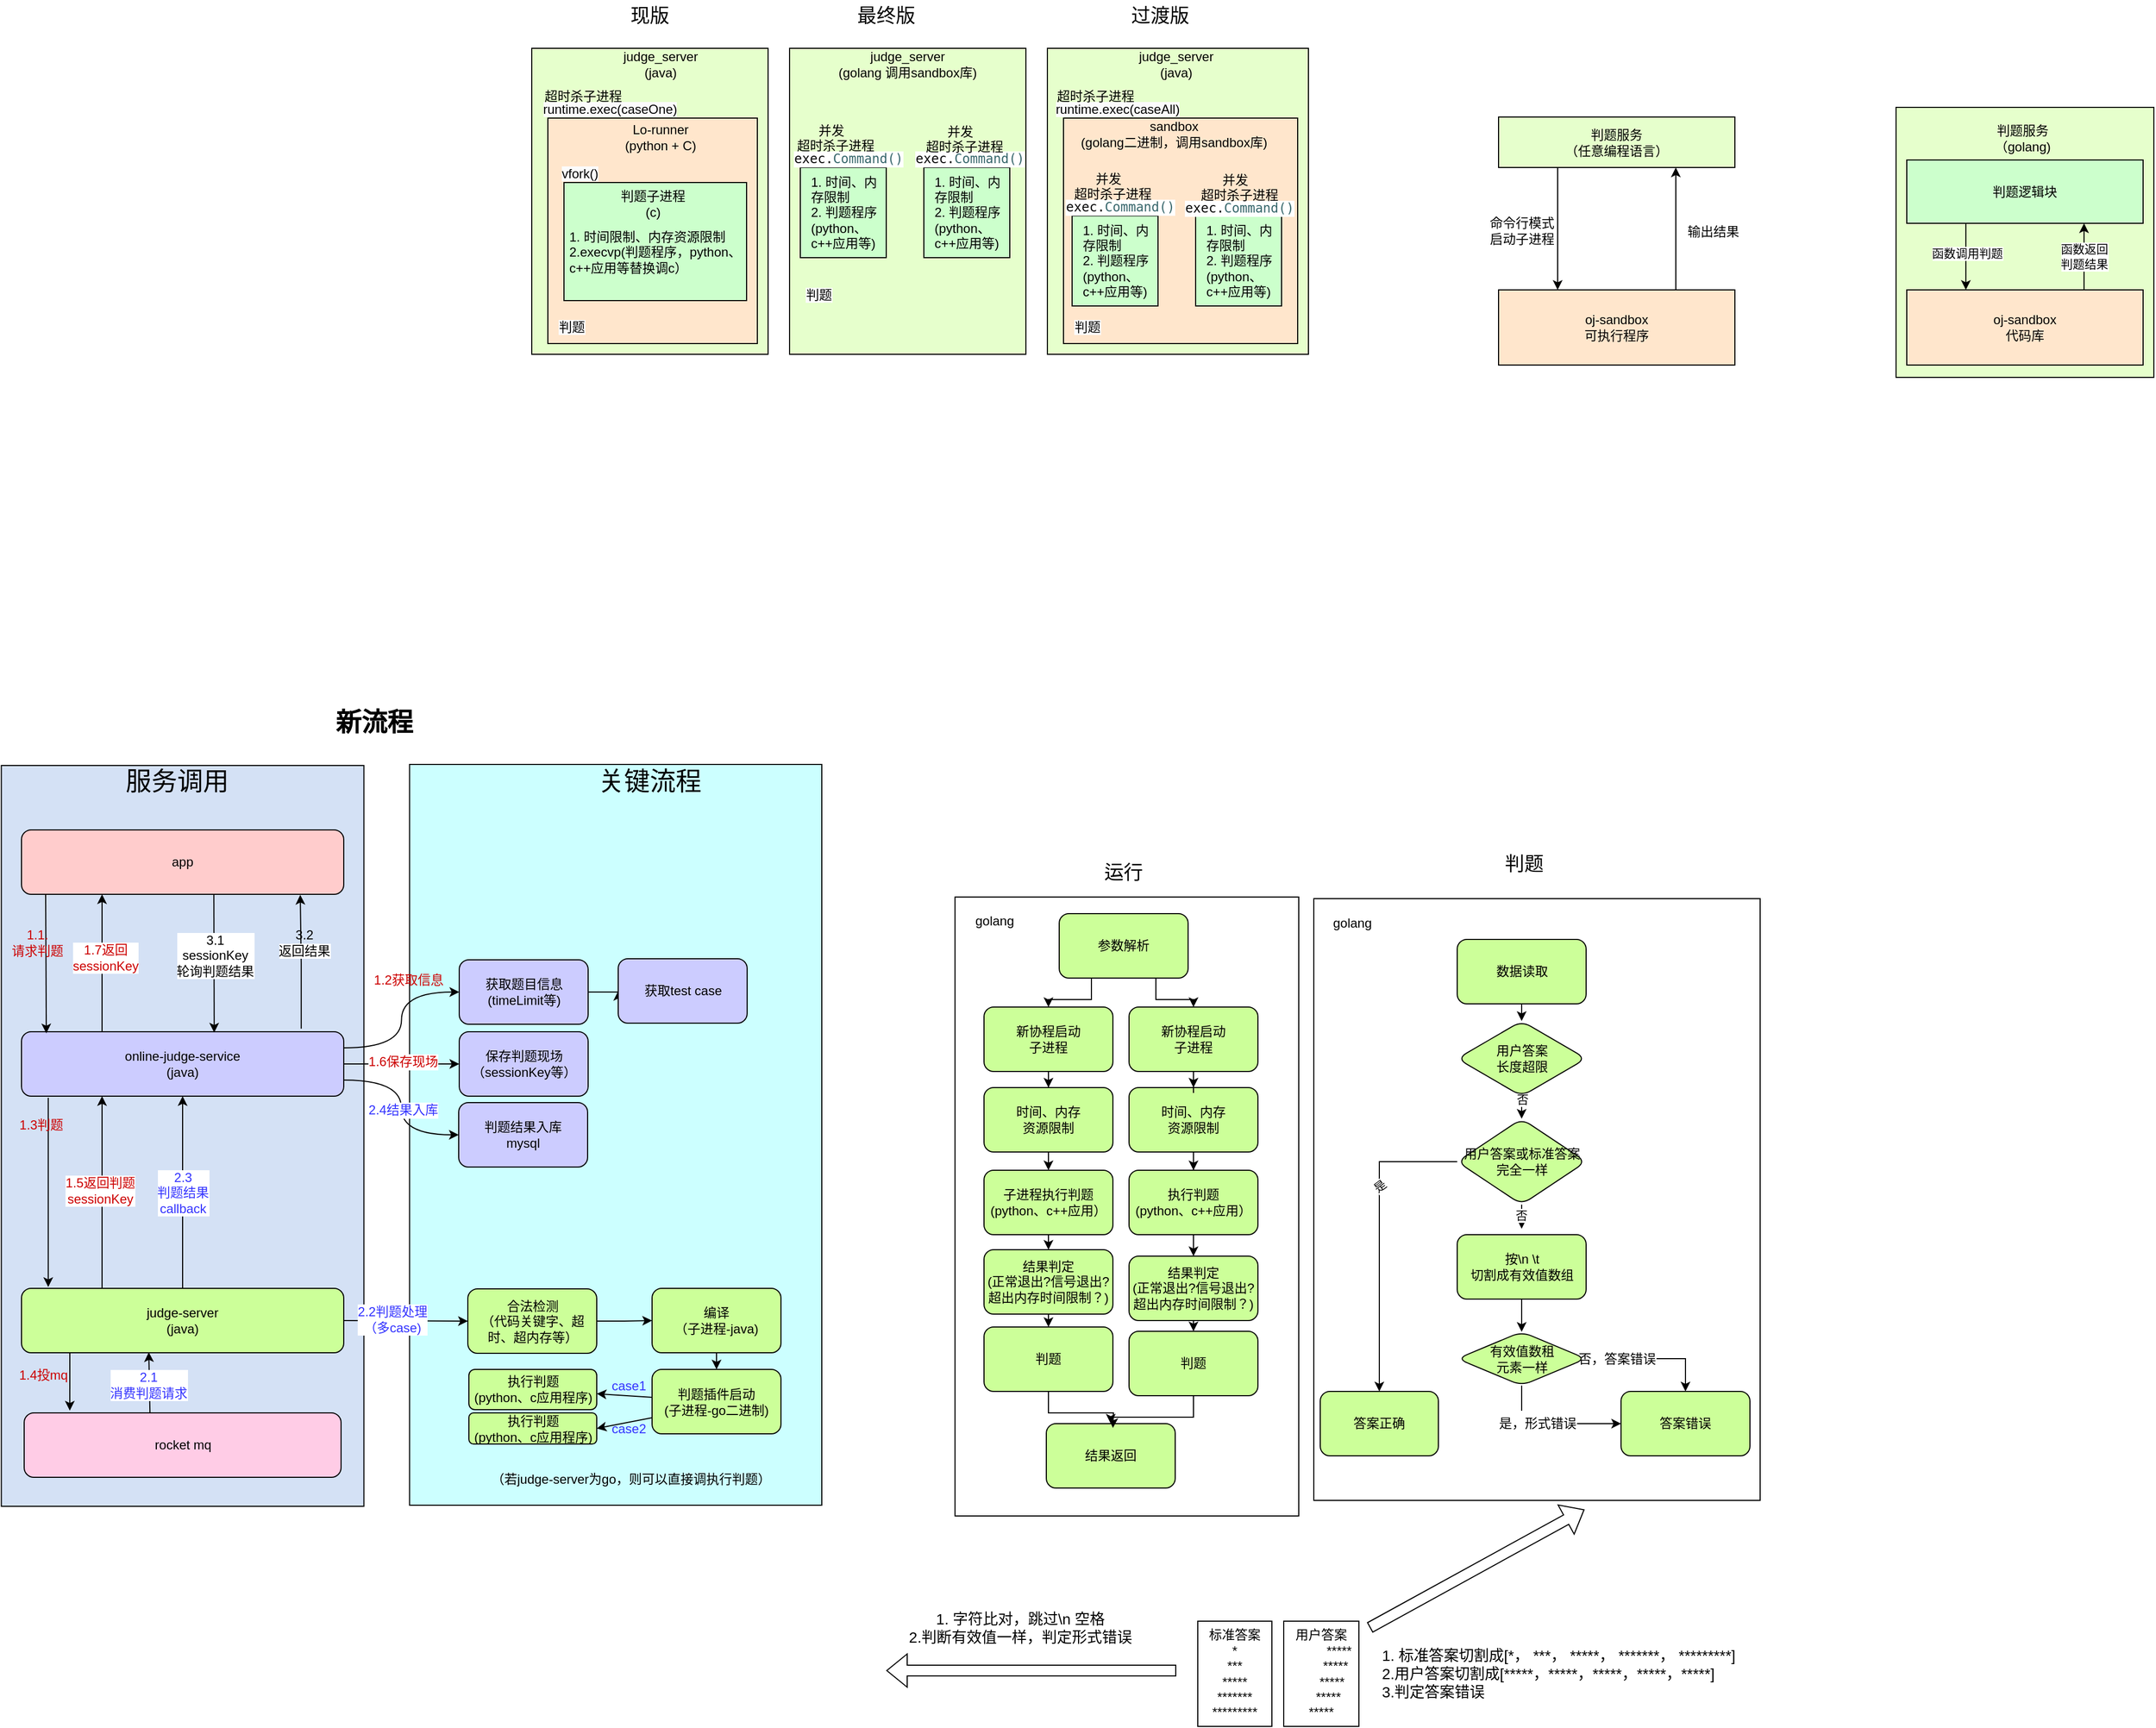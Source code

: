 <mxfile version="21.8.0" type="github">
  <diagram name="第 1 页" id="yzyK3-7SbpeYX_4x3AM7">
    <mxGraphModel dx="1038" dy="1830" grid="1" gridSize="10" guides="1" tooltips="1" connect="1" arrows="1" fold="1" page="1" pageScale="1" pageWidth="827" pageHeight="1169" math="0" shadow="0">
      <root>
        <mxCell id="0" />
        <mxCell id="1" parent="0" />
        <mxCell id="uIByHnYt-teO_vbJt_v0-41" value="" style="rounded=0;whiteSpace=wrap;html=1;fontFamily=Helvetica;fontSize=12;fillColor=#D4E1F5;" vertex="1" parent="1">
          <mxGeometry x="156.25" y="623" width="337.5" height="690" as="geometry" />
        </mxCell>
        <mxCell id="uIByHnYt-teO_vbJt_v0-42" value="" style="rounded=0;whiteSpace=wrap;html=1;fontFamily=Helvetica;fontSize=12;fillColor=#CCFFFF;" vertex="1" parent="1">
          <mxGeometry x="536.25" y="622" width="383.75" height="690" as="geometry" />
        </mxCell>
        <mxCell id="uIByHnYt-teO_vbJt_v0-43" style="edgeStyle=orthogonalEdgeStyle;rounded=0;orthogonalLoop=1;jettySize=auto;html=1;exitX=0.083;exitY=1.024;exitDx=0;exitDy=0;entryX=0.083;entryY=-0.021;entryDx=0;entryDy=0;fontFamily=Helvetica;fontSize=12;exitPerimeter=0;entryPerimeter=0;" edge="1" parent="1" source="uIByHnYt-teO_vbJt_v0-52" target="uIByHnYt-teO_vbJt_v0-59">
          <mxGeometry relative="1" as="geometry" />
        </mxCell>
        <mxCell id="uIByHnYt-teO_vbJt_v0-44" style="rounded=0;orthogonalLoop=1;jettySize=auto;html=1;exitX=1;exitY=0.25;exitDx=0;exitDy=0;entryX=0;entryY=0.5;entryDx=0;entryDy=0;fontFamily=Helvetica;fontSize=12;edgeStyle=orthogonalEdgeStyle;curved=1;" edge="1" parent="1" source="uIByHnYt-teO_vbJt_v0-52" target="uIByHnYt-teO_vbJt_v0-70">
          <mxGeometry relative="1" as="geometry" />
        </mxCell>
        <mxCell id="uIByHnYt-teO_vbJt_v0-45" style="edgeStyle=orthogonalEdgeStyle;rounded=0;orthogonalLoop=1;jettySize=auto;html=1;entryX=0.865;entryY=1.009;entryDx=0;entryDy=0;fontFamily=Helvetica;fontSize=12;entryPerimeter=0;exitX=0.868;exitY=-0.048;exitDx=0;exitDy=0;exitPerimeter=0;" edge="1" parent="1" source="uIByHnYt-teO_vbJt_v0-52" target="uIByHnYt-teO_vbJt_v0-65">
          <mxGeometry relative="1" as="geometry">
            <mxPoint x="432.545" y="853" as="sourcePoint" />
          </mxGeometry>
        </mxCell>
        <mxCell id="uIByHnYt-teO_vbJt_v0-46" style="rounded=0;orthogonalLoop=1;jettySize=auto;html=1;exitX=1;exitY=0.75;exitDx=0;exitDy=0;entryX=0;entryY=0.5;entryDx=0;entryDy=0;fontFamily=Helvetica;fontSize=24;edgeStyle=orthogonalEdgeStyle;curved=1;" edge="1" parent="1" source="uIByHnYt-teO_vbJt_v0-52" target="uIByHnYt-teO_vbJt_v0-74">
          <mxGeometry relative="1" as="geometry" />
        </mxCell>
        <mxCell id="uIByHnYt-teO_vbJt_v0-47" value="&lt;font color=&quot;#3333ff&quot;&gt;2.4结果入库&lt;/font&gt;" style="edgeLabel;html=1;align=center;verticalAlign=middle;resizable=0;points=[];fontSize=12;fontFamily=Helvetica;" vertex="1" connectable="0" parent="uIByHnYt-teO_vbJt_v0-46">
          <mxGeometry x="0.014" y="1" relative="1" as="geometry">
            <mxPoint y="1" as="offset" />
          </mxGeometry>
        </mxCell>
        <mxCell id="uIByHnYt-teO_vbJt_v0-48" style="edgeStyle=none;rounded=0;orthogonalLoop=1;jettySize=auto;html=1;exitX=1;exitY=0.5;exitDx=0;exitDy=0;entryX=0;entryY=0.5;entryDx=0;entryDy=0;fontFamily=Helvetica;fontSize=12;fontColor=default;" edge="1" parent="1" source="uIByHnYt-teO_vbJt_v0-52" target="uIByHnYt-teO_vbJt_v0-86">
          <mxGeometry relative="1" as="geometry" />
        </mxCell>
        <mxCell id="uIByHnYt-teO_vbJt_v0-49" value="&lt;font color=&quot;#cc0000&quot;&gt;1.6保存现场&lt;/font&gt;" style="edgeLabel;html=1;align=center;verticalAlign=middle;resizable=0;points=[];fontSize=12;fontFamily=Helvetica;fontColor=default;" vertex="1" connectable="0" parent="uIByHnYt-teO_vbJt_v0-48">
          <mxGeometry x="0.015" y="2" relative="1" as="geometry">
            <mxPoint as="offset" />
          </mxGeometry>
        </mxCell>
        <mxCell id="uIByHnYt-teO_vbJt_v0-50" style="edgeStyle=none;rounded=0;orthogonalLoop=1;jettySize=auto;html=1;exitX=0.25;exitY=0;exitDx=0;exitDy=0;entryX=0.25;entryY=1;entryDx=0;entryDy=0;fontFamily=Helvetica;fontSize=12;fontColor=default;" edge="1" parent="1" source="uIByHnYt-teO_vbJt_v0-52" target="uIByHnYt-teO_vbJt_v0-65">
          <mxGeometry relative="1" as="geometry" />
        </mxCell>
        <mxCell id="uIByHnYt-teO_vbJt_v0-51" value="&lt;font color=&quot;#cc0000&quot;&gt;1.7返回&lt;br&gt;sessionKey&lt;/font&gt;" style="edgeLabel;html=1;align=center;verticalAlign=middle;resizable=0;points=[];fontSize=12;fontFamily=Helvetica;fontColor=default;" vertex="1" connectable="0" parent="uIByHnYt-teO_vbJt_v0-50">
          <mxGeometry x="0.081" y="-3" relative="1" as="geometry">
            <mxPoint as="offset" />
          </mxGeometry>
        </mxCell>
        <mxCell id="uIByHnYt-teO_vbJt_v0-52" value="online-judge-service&lt;br&gt;(java)" style="rounded=1;whiteSpace=wrap;html=1;fillColor=#CCCCFF;" vertex="1" parent="1">
          <mxGeometry x="175" y="871" width="300" height="60" as="geometry" />
        </mxCell>
        <mxCell id="uIByHnYt-teO_vbJt_v0-53" style="edgeStyle=none;rounded=0;orthogonalLoop=1;jettySize=auto;html=1;exitX=0.15;exitY=1.009;exitDx=0;exitDy=0;fontFamily=Helvetica;fontSize=12;fontColor=default;exitPerimeter=0;entryX=0.144;entryY=-0.036;entryDx=0;entryDy=0;entryPerimeter=0;" edge="1" parent="1" source="uIByHnYt-teO_vbJt_v0-59" target="uIByHnYt-teO_vbJt_v0-83">
          <mxGeometry relative="1" as="geometry">
            <mxPoint x="203" y="1096" as="targetPoint" />
          </mxGeometry>
        </mxCell>
        <mxCell id="uIByHnYt-teO_vbJt_v0-54" style="edgeStyle=none;rounded=0;orthogonalLoop=1;jettySize=auto;html=1;exitX=0.25;exitY=0;exitDx=0;exitDy=0;entryX=0.25;entryY=1;entryDx=0;entryDy=0;fontFamily=Helvetica;fontSize=12;fontColor=default;" edge="1" parent="1" source="uIByHnYt-teO_vbJt_v0-59" target="uIByHnYt-teO_vbJt_v0-52">
          <mxGeometry relative="1" as="geometry" />
        </mxCell>
        <mxCell id="uIByHnYt-teO_vbJt_v0-55" value="&lt;font color=&quot;#cc0000&quot;&gt;1.5返回判题&lt;br&gt;sessionKey&lt;/font&gt;" style="edgeLabel;html=1;align=center;verticalAlign=middle;resizable=0;points=[];fontSize=12;fontFamily=Helvetica;fontColor=default;" vertex="1" connectable="0" parent="uIByHnYt-teO_vbJt_v0-54">
          <mxGeometry x="0.015" y="2" relative="1" as="geometry">
            <mxPoint as="offset" />
          </mxGeometry>
        </mxCell>
        <mxCell id="uIByHnYt-teO_vbJt_v0-56" style="edgeStyle=none;rounded=0;orthogonalLoop=1;jettySize=auto;html=1;exitX=1;exitY=0.5;exitDx=0;exitDy=0;entryX=0;entryY=0.5;entryDx=0;entryDy=0;fontFamily=Helvetica;fontSize=12;fontColor=default;" edge="1" parent="1" source="uIByHnYt-teO_vbJt_v0-59" target="uIByHnYt-teO_vbJt_v0-61">
          <mxGeometry relative="1" as="geometry" />
        </mxCell>
        <mxCell id="uIByHnYt-teO_vbJt_v0-57" value="&lt;font color=&quot;#3333ff&quot;&gt;2.2判题处理&lt;br&gt;（多case)&lt;/font&gt;" style="edgeLabel;html=1;align=center;verticalAlign=middle;resizable=0;points=[];fontSize=12;fontFamily=Helvetica;fontColor=default;" vertex="1" connectable="0" parent="uIByHnYt-teO_vbJt_v0-56">
          <mxGeometry x="-0.232" y="1" relative="1" as="geometry">
            <mxPoint as="offset" />
          </mxGeometry>
        </mxCell>
        <mxCell id="uIByHnYt-teO_vbJt_v0-58" value="&lt;font color=&quot;#3333ff&quot;&gt;2.3&lt;br&gt;判题结果&lt;br&gt;callback&lt;/font&gt;" style="edgeStyle=none;rounded=0;orthogonalLoop=1;jettySize=auto;html=1;exitX=0.5;exitY=0;exitDx=0;exitDy=0;entryX=0.5;entryY=1;entryDx=0;entryDy=0;fontFamily=Helvetica;fontSize=12;fontColor=default;" edge="1" parent="1" source="uIByHnYt-teO_vbJt_v0-59" target="uIByHnYt-teO_vbJt_v0-52">
          <mxGeometry relative="1" as="geometry" />
        </mxCell>
        <mxCell id="uIByHnYt-teO_vbJt_v0-59" value="judge-server&lt;br&gt;(java)" style="rounded=1;whiteSpace=wrap;html=1;fillColor=#CCFF99;" vertex="1" parent="1">
          <mxGeometry x="175" y="1110" width="300" height="60" as="geometry" />
        </mxCell>
        <mxCell id="uIByHnYt-teO_vbJt_v0-60" style="edgeStyle=orthogonalEdgeStyle;rounded=0;orthogonalLoop=1;jettySize=auto;html=1;exitX=1;exitY=0.5;exitDx=0;exitDy=0;entryX=0;entryY=0.5;entryDx=0;entryDy=0;fontFamily=Helvetica;fontSize=24;" edge="1" parent="1" source="uIByHnYt-teO_vbJt_v0-61" target="uIByHnYt-teO_vbJt_v0-77">
          <mxGeometry relative="1" as="geometry" />
        </mxCell>
        <mxCell id="uIByHnYt-teO_vbJt_v0-61" value="合法检测&lt;br&gt;（代码关键字、超时、超内存等）" style="rounded=1;whiteSpace=wrap;html=1;fillColor=#CCFF99;" vertex="1" parent="1">
          <mxGeometry x="590.5" y="1110.5" width="120" height="60" as="geometry" />
        </mxCell>
        <mxCell id="uIByHnYt-teO_vbJt_v0-62" style="edgeStyle=none;rounded=0;orthogonalLoop=1;jettySize=auto;html=1;exitX=0.075;exitY=0.986;exitDx=0;exitDy=0;fontFamily=Helvetica;fontSize=12;fontColor=default;exitPerimeter=0;entryX=0.077;entryY=0.024;entryDx=0;entryDy=0;entryPerimeter=0;fillColor=#FF0000;" edge="1" parent="1" source="uIByHnYt-teO_vbJt_v0-65" target="uIByHnYt-teO_vbJt_v0-52">
          <mxGeometry relative="1" as="geometry">
            <mxPoint x="202" y="853" as="targetPoint" />
          </mxGeometry>
        </mxCell>
        <mxCell id="uIByHnYt-teO_vbJt_v0-63" style="edgeStyle=none;rounded=0;orthogonalLoop=1;jettySize=auto;html=1;exitX=0.626;exitY=0.994;exitDx=0;exitDy=0;entryX=0.598;entryY=0.012;entryDx=0;entryDy=0;entryPerimeter=0;fontFamily=Helvetica;fontSize=12;fontColor=default;exitPerimeter=0;" edge="1" parent="1" target="uIByHnYt-teO_vbJt_v0-52">
          <mxGeometry relative="1" as="geometry">
            <mxPoint x="354.09" y="743.0" as="sourcePoint" />
            <mxPoint x="354.91" y="855.73" as="targetPoint" />
          </mxGeometry>
        </mxCell>
        <mxCell id="uIByHnYt-teO_vbJt_v0-64" value="3.1&lt;br&gt;sessionKey&lt;br&gt;轮询判题结果" style="edgeLabel;html=1;align=center;verticalAlign=middle;resizable=0;points=[];fontSize=12;fontFamily=Helvetica;fontColor=default;" vertex="1" connectable="0" parent="uIByHnYt-teO_vbJt_v0-63">
          <mxGeometry x="-0.081" y="-1" relative="1" as="geometry">
            <mxPoint x="2" y="-2" as="offset" />
          </mxGeometry>
        </mxCell>
        <mxCell id="uIByHnYt-teO_vbJt_v0-65" value="app" style="rounded=1;whiteSpace=wrap;html=1;fillColor=#FFCCCC;" vertex="1" parent="1">
          <mxGeometry x="175" y="683" width="300" height="60" as="geometry" />
        </mxCell>
        <mxCell id="uIByHnYt-teO_vbJt_v0-66" value="" style="edgeStyle=none;rounded=0;orthogonalLoop=1;jettySize=auto;html=1;fontFamily=Helvetica;fontSize=12;fontColor=default;" edge="1" parent="1" source="uIByHnYt-teO_vbJt_v0-68" target="uIByHnYt-teO_vbJt_v0-75">
          <mxGeometry relative="1" as="geometry" />
        </mxCell>
        <mxCell id="uIByHnYt-teO_vbJt_v0-67" style="edgeStyle=none;rounded=0;orthogonalLoop=1;jettySize=auto;html=1;exitX=0;exitY=0.75;exitDx=0;exitDy=0;entryX=1;entryY=0.5;entryDx=0;entryDy=0;fontFamily=Helvetica;fontSize=12;fontColor=default;" edge="1" parent="1" source="uIByHnYt-teO_vbJt_v0-68" target="uIByHnYt-teO_vbJt_v0-88">
          <mxGeometry relative="1" as="geometry" />
        </mxCell>
        <mxCell id="uIByHnYt-teO_vbJt_v0-68" value="判题插件启动&lt;br style=&quot;border-color: var(--border-color);&quot;&gt;(子进程-go二进制)&lt;br&gt;" style="rounded=1;whiteSpace=wrap;html=1;fillColor=#CCFF99;" vertex="1" parent="1">
          <mxGeometry x="762" y="1185.5" width="120" height="60" as="geometry" />
        </mxCell>
        <mxCell id="uIByHnYt-teO_vbJt_v0-69" style="edgeStyle=orthogonalEdgeStyle;rounded=0;orthogonalLoop=1;jettySize=auto;html=1;exitX=1;exitY=0.5;exitDx=0;exitDy=0;entryX=0;entryY=0.5;entryDx=0;entryDy=0;fontFamily=Helvetica;fontSize=12;" edge="1" parent="1" source="uIByHnYt-teO_vbJt_v0-70" target="uIByHnYt-teO_vbJt_v0-71">
          <mxGeometry relative="1" as="geometry" />
        </mxCell>
        <mxCell id="uIByHnYt-teO_vbJt_v0-70" value="获取题目信息&lt;br&gt;(timeLimit等)" style="rounded=1;whiteSpace=wrap;html=1;fillColor=#CCCCFF;" vertex="1" parent="1">
          <mxGeometry x="582.5" y="804" width="120" height="60" as="geometry" />
        </mxCell>
        <mxCell id="uIByHnYt-teO_vbJt_v0-71" value="获取test case" style="rounded=1;whiteSpace=wrap;html=1;fillColor=#CCCCFF;" vertex="1" parent="1">
          <mxGeometry x="730.5" y="803" width="120" height="60" as="geometry" />
        </mxCell>
        <mxCell id="uIByHnYt-teO_vbJt_v0-72" value="&lt;font style=&quot;font-size: 24px;&quot;&gt;服务调用&lt;/font&gt;" style="text;html=1;strokeColor=none;fillColor=none;align=center;verticalAlign=middle;whiteSpace=wrap;rounded=0;fontSize=12;fontFamily=Helvetica;" vertex="1" parent="1">
          <mxGeometry x="270" y="623" width="100" height="30" as="geometry" />
        </mxCell>
        <mxCell id="uIByHnYt-teO_vbJt_v0-73" value="&lt;span style=&quot;font-size: 24px;&quot;&gt;关键流程&lt;/span&gt;" style="text;html=1;strokeColor=none;fillColor=none;align=center;verticalAlign=middle;whiteSpace=wrap;rounded=0;fontSize=12;fontFamily=Helvetica;" vertex="1" parent="1">
          <mxGeometry x="709.5" y="623" width="100" height="30" as="geometry" />
        </mxCell>
        <mxCell id="uIByHnYt-teO_vbJt_v0-74" value="判题结果入库&lt;br&gt;mysql" style="rounded=1;whiteSpace=wrap;html=1;fillColor=#CCCCFF;" vertex="1" parent="1">
          <mxGeometry x="582" y="937" width="120" height="60" as="geometry" />
        </mxCell>
        <mxCell id="uIByHnYt-teO_vbJt_v0-75" value="执行判题&lt;br&gt;(python、c应用程序)" style="rounded=1;whiteSpace=wrap;html=1;fillColor=#CCFF99;" vertex="1" parent="1">
          <mxGeometry x="591.5" y="1185.5" width="119" height="37.5" as="geometry" />
        </mxCell>
        <mxCell id="uIByHnYt-teO_vbJt_v0-76" style="edgeStyle=none;rounded=0;orthogonalLoop=1;jettySize=auto;html=1;exitX=0.5;exitY=1;exitDx=0;exitDy=0;entryX=0.5;entryY=0;entryDx=0;entryDy=0;fontFamily=Helvetica;fontSize=12;fontColor=default;" edge="1" parent="1" source="uIByHnYt-teO_vbJt_v0-77" target="uIByHnYt-teO_vbJt_v0-68">
          <mxGeometry relative="1" as="geometry" />
        </mxCell>
        <mxCell id="uIByHnYt-teO_vbJt_v0-77" value="编译&lt;br&gt;（子进程-java)" style="rounded=1;whiteSpace=wrap;html=1;fillColor=#CCFF99;" vertex="1" parent="1">
          <mxGeometry x="762" y="1110" width="120" height="60" as="geometry" />
        </mxCell>
        <mxCell id="uIByHnYt-teO_vbJt_v0-78" value="&lt;font color=&quot;#cc0000&quot;&gt;1.1. &lt;br&gt;请求判题&lt;/font&gt;" style="text;html=1;strokeColor=none;fillColor=none;align=center;verticalAlign=middle;whiteSpace=wrap;rounded=0;fontSize=12;fontFamily=Helvetica;fontColor=default;" vertex="1" parent="1">
          <mxGeometry x="160" y="773" width="60" height="30" as="geometry" />
        </mxCell>
        <mxCell id="uIByHnYt-teO_vbJt_v0-79" value="3.2&lt;br style=&quot;border-color: var(--border-color);&quot;&gt;&lt;span style=&quot;background-color: rgb(255, 255, 255);&quot;&gt;返回结果&lt;/span&gt;" style="text;html=1;align=center;verticalAlign=middle;resizable=0;points=[];autosize=1;strokeColor=none;fillColor=none;fontSize=12;fontFamily=Helvetica;fontColor=default;" vertex="1" parent="1">
          <mxGeometry x="402.5" y="768" width="70" height="40" as="geometry" />
        </mxCell>
        <mxCell id="uIByHnYt-teO_vbJt_v0-80" value="&lt;font color=&quot;#cc0000&quot;&gt;1.3判题&lt;/font&gt;" style="text;html=1;align=center;verticalAlign=middle;resizable=0;points=[];autosize=1;strokeColor=none;fillColor=none;fontSize=12;fontFamily=Helvetica;fontColor=default;rounded=0;" vertex="1" parent="1">
          <mxGeometry x="162.5" y="943" width="60" height="30" as="geometry" />
        </mxCell>
        <mxCell id="uIByHnYt-teO_vbJt_v0-81" style="edgeStyle=none;rounded=0;orthogonalLoop=1;jettySize=auto;html=1;exitX=0.397;exitY=0.003;exitDx=0;exitDy=0;entryX=0.395;entryY=0.992;entryDx=0;entryDy=0;entryPerimeter=0;fontFamily=Helvetica;fontSize=12;fontColor=default;exitPerimeter=0;" edge="1" parent="1" source="uIByHnYt-teO_vbJt_v0-83" target="uIByHnYt-teO_vbJt_v0-59">
          <mxGeometry relative="1" as="geometry">
            <mxPoint x="316.075" y="1217.84" as="sourcePoint" />
            <mxPoint x="315.9" y="1119.54" as="targetPoint" />
          </mxGeometry>
        </mxCell>
        <mxCell id="uIByHnYt-teO_vbJt_v0-82" value="&lt;font color=&quot;#3333ff&quot;&gt;2.1&lt;br&gt;消费判题请求&lt;/font&gt;" style="edgeLabel;html=1;align=center;verticalAlign=middle;resizable=0;points=[];fontSize=12;fontFamily=Helvetica;fontColor=default;" vertex="1" connectable="0" parent="uIByHnYt-teO_vbJt_v0-81">
          <mxGeometry x="0.108" y="1" relative="1" as="geometry">
            <mxPoint y="5" as="offset" />
          </mxGeometry>
        </mxCell>
        <mxCell id="uIByHnYt-teO_vbJt_v0-83" value="rocket mq" style="rounded=1;whiteSpace=wrap;html=1;fillColor=#FFCCE6;" vertex="1" parent="1">
          <mxGeometry x="177.5" y="1226" width="295" height="60" as="geometry" />
        </mxCell>
        <mxCell id="uIByHnYt-teO_vbJt_v0-84" value="&lt;font color=&quot;#cc0000&quot;&gt;1.4投mq&lt;/font&gt;" style="text;html=1;align=center;verticalAlign=middle;resizable=0;points=[];autosize=1;strokeColor=none;fillColor=none;fontSize=12;fontFamily=Helvetica;fontColor=default;" vertex="1" parent="1">
          <mxGeometry x="160" y="1176" width="70" height="30" as="geometry" />
        </mxCell>
        <mxCell id="uIByHnYt-teO_vbJt_v0-85" value="&lt;font color=&quot;#cc0000&quot;&gt;1.2获取信息&lt;/font&gt;" style="text;html=1;align=center;verticalAlign=middle;resizable=0;points=[];autosize=1;strokeColor=none;fillColor=none;fontSize=12;fontFamily=Helvetica;fontColor=default;" vertex="1" parent="1">
          <mxGeometry x="490" y="808" width="90" height="30" as="geometry" />
        </mxCell>
        <mxCell id="uIByHnYt-teO_vbJt_v0-86" value="保存判题现场&lt;br&gt;（sessionKey等）" style="rounded=1;whiteSpace=wrap;html=1;fillColor=#CCCCFF;" vertex="1" parent="1">
          <mxGeometry x="582.5" y="871" width="120" height="60" as="geometry" />
        </mxCell>
        <mxCell id="uIByHnYt-teO_vbJt_v0-87" value="（若judge-server为go，则可以直接调执行判题）" style="text;html=1;align=center;verticalAlign=middle;resizable=0;points=[];autosize=1;strokeColor=none;fillColor=none;fontSize=12;fontFamily=Helvetica;fontColor=default;" vertex="1" parent="1">
          <mxGeometry x="601.5" y="1273" width="280" height="30" as="geometry" />
        </mxCell>
        <mxCell id="uIByHnYt-teO_vbJt_v0-88" value="执行判题&lt;br&gt;(python、c应用程序)" style="rounded=1;whiteSpace=wrap;html=1;fillColor=#CCFF99;" vertex="1" parent="1">
          <mxGeometry x="591.5" y="1226" width="119" height="29" as="geometry" />
        </mxCell>
        <mxCell id="uIByHnYt-teO_vbJt_v0-89" value="&lt;font color=&quot;#3333ff&quot;&gt;case1&lt;/font&gt;" style="text;html=1;align=center;verticalAlign=middle;resizable=0;points=[];autosize=1;strokeColor=none;fillColor=none;fontSize=12;fontFamily=Helvetica;fontColor=default;" vertex="1" parent="1">
          <mxGeometry x="709.5" y="1185.5" width="60" height="30" as="geometry" />
        </mxCell>
        <mxCell id="uIByHnYt-teO_vbJt_v0-90" value="&lt;font color=&quot;#3333ff&quot;&gt;case2&lt;/font&gt;" style="text;html=1;align=center;verticalAlign=middle;resizable=0;points=[];autosize=1;strokeColor=none;fillColor=none;fontSize=12;fontFamily=Helvetica;fontColor=default;" vertex="1" parent="1">
          <mxGeometry x="709.5" y="1226" width="60" height="30" as="geometry" />
        </mxCell>
        <mxCell id="uIByHnYt-teO_vbJt_v0-92" value="&lt;h1&gt;新流程&lt;/h1&gt;" style="text;html=1;strokeColor=none;fillColor=none;align=center;verticalAlign=middle;whiteSpace=wrap;rounded=0;fontSize=12;fontFamily=Helvetica;fontColor=default;" vertex="1" parent="1">
          <mxGeometry x="440" y="573" width="127" height="20" as="geometry" />
        </mxCell>
        <mxCell id="uIByHnYt-teO_vbJt_v0-93" value="" style="rounded=0;whiteSpace=wrap;html=1;strokeColor=default;fontFamily=Helvetica;fontSize=12;fontColor=default;fillColor=#E6FFCC;" vertex="1" parent="1">
          <mxGeometry x="650" y="-45" width="220" height="285" as="geometry" />
        </mxCell>
        <mxCell id="uIByHnYt-teO_vbJt_v0-94" value="" style="rounded=0;whiteSpace=wrap;html=1;strokeColor=default;fontFamily=Helvetica;fontSize=12;fontColor=default;fillColor=#FFE6CC;" vertex="1" parent="1">
          <mxGeometry x="665" y="20" width="195" height="210" as="geometry" />
        </mxCell>
        <mxCell id="uIByHnYt-teO_vbJt_v0-95" value="" style="rounded=0;whiteSpace=wrap;html=1;strokeColor=default;fontFamily=Helvetica;fontSize=12;fontColor=default;fillColor=#CCFFCC;" vertex="1" parent="1">
          <mxGeometry x="680" y="80" width="170" height="110" as="geometry" />
        </mxCell>
        <mxCell id="uIByHnYt-teO_vbJt_v0-96" value="judge_server&lt;br&gt;(java)" style="text;html=1;strokeColor=none;fillColor=none;align=center;verticalAlign=middle;whiteSpace=wrap;rounded=0;fontSize=12;fontFamily=Helvetica;fontColor=default;" vertex="1" parent="1">
          <mxGeometry x="740" y="-45" width="60" height="30" as="geometry" />
        </mxCell>
        <mxCell id="uIByHnYt-teO_vbJt_v0-97" value="Lo-runner&lt;br&gt;(python + C)" style="text;html=1;strokeColor=none;fillColor=none;align=center;verticalAlign=middle;whiteSpace=wrap;rounded=0;fontSize=12;fontFamily=Helvetica;fontColor=default;" vertex="1" parent="1">
          <mxGeometry x="725" y="23" width="90" height="30" as="geometry" />
        </mxCell>
        <mxCell id="uIByHnYt-teO_vbJt_v0-98" value="判题子进程&lt;br&gt;(c)" style="text;html=1;strokeColor=none;fillColor=none;align=center;verticalAlign=middle;whiteSpace=wrap;rounded=0;fontSize=12;fontFamily=Helvetica;fontColor=default;" vertex="1" parent="1">
          <mxGeometry x="712.5" y="85" width="100" height="30" as="geometry" />
        </mxCell>
        <mxCell id="uIByHnYt-teO_vbJt_v0-99" value="&lt;span style=&quot;color: rgb(0, 0, 0); font-family: Helvetica; font-size: 12px; font-style: normal; font-variant-ligatures: normal; font-variant-caps: normal; font-weight: 400; letter-spacing: normal; orphans: 2; text-align: center; text-indent: 0px; text-transform: none; widows: 2; word-spacing: 0px; -webkit-text-stroke-width: 0px; background-color: rgb(251, 251, 251); text-decoration-thickness: initial; text-decoration-style: initial; text-decoration-color: initial; float: none; display: inline !important;&quot;&gt;runtime.exec(caseOne)&lt;/span&gt;" style="text;html=1;strokeColor=none;fillColor=none;align=center;verticalAlign=middle;whiteSpace=wrap;rounded=0;fontSize=12;fontFamily=Helvetica;fontColor=default;" vertex="1" parent="1">
          <mxGeometry x="672" y="-3" width="102" height="30" as="geometry" />
        </mxCell>
        <mxCell id="uIByHnYt-teO_vbJt_v0-100" value="&lt;span style=&quot;color: rgb(0, 0, 0); font-family: Helvetica; font-size: 12px; font-style: normal; font-variant-ligatures: normal; font-variant-caps: normal; font-weight: 400; letter-spacing: normal; orphans: 2; text-align: center; text-indent: 0px; text-transform: none; widows: 2; word-spacing: 0px; -webkit-text-stroke-width: 0px; background-color: rgb(251, 251, 251); text-decoration-thickness: initial; text-decoration-style: initial; text-decoration-color: initial; float: none; display: inline !important;&quot;&gt;vfork()&lt;/span&gt;" style="text;html=1;strokeColor=none;fillColor=none;align=center;verticalAlign=middle;whiteSpace=wrap;rounded=0;fontSize=12;fontFamily=Helvetica;fontColor=default;" vertex="1" parent="1">
          <mxGeometry x="665" y="57" width="60" height="30" as="geometry" />
        </mxCell>
        <mxCell id="uIByHnYt-teO_vbJt_v0-101" value="1. 时间限制、内存资源限制&lt;br&gt;2.execvp(判题程序，python、c++应用等替换调c）" style="text;html=1;strokeColor=none;fillColor=none;align=left;verticalAlign=middle;whiteSpace=wrap;rounded=0;fontSize=12;fontFamily=Helvetica;fontColor=default;" vertex="1" parent="1">
          <mxGeometry x="682.5" y="120" width="167.5" height="50" as="geometry" />
        </mxCell>
        <mxCell id="uIByHnYt-teO_vbJt_v0-102" value="超时杀子进程" style="text;html=1;strokeColor=none;fillColor=none;align=center;verticalAlign=middle;whiteSpace=wrap;rounded=0;fontSize=12;fontFamily=Helvetica;fontColor=default;" vertex="1" parent="1">
          <mxGeometry x="658" y="-15" width="80" height="30" as="geometry" />
        </mxCell>
        <mxCell id="uIByHnYt-teO_vbJt_v0-103" value="&lt;span style=&quot;color: rgb(0, 0, 0); font-family: Helvetica; font-size: 12px; font-style: normal; font-variant-ligatures: normal; font-variant-caps: normal; font-weight: 400; letter-spacing: normal; orphans: 2; text-align: center; text-indent: 0px; text-transform: none; widows: 2; word-spacing: 0px; -webkit-text-stroke-width: 0px; background-color: rgb(251, 251, 251); text-decoration-thickness: initial; text-decoration-style: initial; text-decoration-color: initial; float: none; display: inline !important;&quot;&gt;判题&lt;/span&gt;" style="text;html=1;strokeColor=none;fillColor=none;align=center;verticalAlign=middle;whiteSpace=wrap;rounded=0;fontSize=12;fontFamily=Helvetica;fontColor=default;" vertex="1" parent="1">
          <mxGeometry x="665" y="200" width="45" height="30" as="geometry" />
        </mxCell>
        <mxCell id="uIByHnYt-teO_vbJt_v0-104" value="" style="rounded=0;whiteSpace=wrap;html=1;strokeColor=default;fontFamily=Helvetica;fontSize=12;fontColor=default;fillColor=#E6FFCC;" vertex="1" parent="1">
          <mxGeometry x="1130" y="-45" width="243" height="285" as="geometry" />
        </mxCell>
        <mxCell id="uIByHnYt-teO_vbJt_v0-105" value="" style="rounded=0;whiteSpace=wrap;html=1;strokeColor=default;fontFamily=Helvetica;fontSize=12;fontColor=default;fillColor=#FFE6CC;" vertex="1" parent="1">
          <mxGeometry x="1145" y="20" width="218" height="210" as="geometry" />
        </mxCell>
        <mxCell id="uIByHnYt-teO_vbJt_v0-106" value="" style="rounded=0;whiteSpace=wrap;html=1;strokeColor=default;fontFamily=Helvetica;fontSize=12;fontColor=default;fillColor=#CCFFCC;" vertex="1" parent="1">
          <mxGeometry x="1153" y="111" width="80" height="84" as="geometry" />
        </mxCell>
        <mxCell id="uIByHnYt-teO_vbJt_v0-107" value="judge_server&lt;br&gt;(java)" style="text;html=1;strokeColor=none;fillColor=none;align=center;verticalAlign=middle;whiteSpace=wrap;rounded=0;fontSize=12;fontFamily=Helvetica;fontColor=default;" vertex="1" parent="1">
          <mxGeometry x="1220" y="-45" width="60" height="30" as="geometry" />
        </mxCell>
        <mxCell id="uIByHnYt-teO_vbJt_v0-108" value="sandbox&lt;br&gt;(golang二进制，调用sandbox库)" style="text;html=1;strokeColor=none;fillColor=none;align=center;verticalAlign=middle;whiteSpace=wrap;rounded=0;fontSize=12;fontFamily=Helvetica;fontColor=default;" vertex="1" parent="1">
          <mxGeometry x="1153" y="20" width="190" height="30" as="geometry" />
        </mxCell>
        <mxCell id="uIByHnYt-teO_vbJt_v0-109" value="&lt;span style=&quot;color: rgb(0, 0, 0); font-family: Helvetica; font-size: 12px; font-style: normal; font-variant-ligatures: normal; font-variant-caps: normal; font-weight: 400; letter-spacing: normal; orphans: 2; text-align: center; text-indent: 0px; text-transform: none; widows: 2; word-spacing: 0px; -webkit-text-stroke-width: 0px; background-color: rgb(251, 251, 251); text-decoration-thickness: initial; text-decoration-style: initial; text-decoration-color: initial; float: none; display: inline !important;&quot;&gt;runtime.exec(caseAll)&lt;/span&gt;" style="text;html=1;strokeColor=none;fillColor=none;align=center;verticalAlign=middle;whiteSpace=wrap;rounded=0;fontSize=12;fontFamily=Helvetica;fontColor=default;" vertex="1" parent="1">
          <mxGeometry x="1148" y="-3" width="95" height="30" as="geometry" />
        </mxCell>
        <mxCell id="uIByHnYt-teO_vbJt_v0-110" value="1. 时间、内存限制&lt;br&gt;2. 判题程序&lt;br style=&quot;border-color: var(--border-color); text-align: center;&quot;&gt;&lt;span style=&quot;text-align: center;&quot;&gt;(python、c++应用等)&lt;/span&gt;" style="text;html=1;strokeColor=none;fillColor=none;align=left;verticalAlign=middle;whiteSpace=wrap;rounded=0;fontSize=12;fontFamily=Helvetica;fontColor=default;" vertex="1" parent="1">
          <mxGeometry x="1160.5" y="115" width="72.5" height="76" as="geometry" />
        </mxCell>
        <mxCell id="uIByHnYt-teO_vbJt_v0-111" value="超时杀子进程" style="text;html=1;strokeColor=none;fillColor=none;align=center;verticalAlign=middle;whiteSpace=wrap;rounded=0;fontSize=12;fontFamily=Helvetica;fontColor=default;" vertex="1" parent="1">
          <mxGeometry x="1135" y="-15" width="80" height="30" as="geometry" />
        </mxCell>
        <mxCell id="uIByHnYt-teO_vbJt_v0-112" value="&lt;span style=&quot;color: rgb(0, 0, 0); font-family: Helvetica; font-size: 12px; font-style: normal; font-variant-ligatures: normal; font-variant-caps: normal; font-weight: 400; letter-spacing: normal; orphans: 2; text-align: center; text-indent: 0px; text-transform: none; widows: 2; word-spacing: 0px; -webkit-text-stroke-width: 0px; background-color: rgb(251, 251, 251); text-decoration-thickness: initial; text-decoration-style: initial; text-decoration-color: initial; float: none; display: inline !important;&quot;&gt;判题&lt;/span&gt;" style="text;html=1;strokeColor=none;fillColor=none;align=center;verticalAlign=middle;whiteSpace=wrap;rounded=0;fontSize=12;fontFamily=Helvetica;fontColor=default;" vertex="1" parent="1">
          <mxGeometry x="1145" y="200" width="45" height="30" as="geometry" />
        </mxCell>
        <mxCell id="uIByHnYt-teO_vbJt_v0-113" value="" style="rounded=0;whiteSpace=wrap;html=1;strokeColor=default;fontFamily=Helvetica;fontSize=12;fontColor=default;fillColor=#E6FFCC;" vertex="1" parent="1">
          <mxGeometry x="890" y="-45" width="220" height="285" as="geometry" />
        </mxCell>
        <mxCell id="uIByHnYt-teO_vbJt_v0-114" value="judge_server&lt;br&gt;(golang 调用sandbox库)" style="text;html=1;strokeColor=none;fillColor=none;align=center;verticalAlign=middle;whiteSpace=wrap;rounded=0;fontSize=12;fontFamily=Helvetica;fontColor=default;" vertex="1" parent="1">
          <mxGeometry x="895" y="-45" width="210" height="30" as="geometry" />
        </mxCell>
        <mxCell id="uIByHnYt-teO_vbJt_v0-115" value="&lt;span style=&quot;color: rgb(0, 0, 0); font-family: Helvetica; font-size: 12px; font-style: normal; font-variant-ligatures: normal; font-variant-caps: normal; font-weight: 400; letter-spacing: normal; orphans: 2; text-align: center; text-indent: 0px; text-transform: none; widows: 2; word-spacing: 0px; -webkit-text-stroke-width: 0px; background-color: rgb(251, 251, 251); text-decoration-thickness: initial; text-decoration-style: initial; text-decoration-color: initial; float: none; display: inline !important;&quot;&gt;判题&lt;/span&gt;" style="text;html=1;strokeColor=none;fillColor=none;align=center;verticalAlign=middle;whiteSpace=wrap;rounded=0;fontSize=12;fontFamily=Helvetica;fontColor=default;" vertex="1" parent="1">
          <mxGeometry x="895" y="170" width="45" height="30" as="geometry" />
        </mxCell>
        <mxCell id="uIByHnYt-teO_vbJt_v0-116" value="&lt;pre style=&quot;background-color:#ffffff;color:#080808;font-family:&#39;JetBrains Mono&#39;,monospace;font-size:9.0pt;&quot;&gt;exec.&lt;span style=&quot;color:#36666b;&quot;&gt;Command()&lt;/span&gt;&lt;/pre&gt;" style="text;html=1;strokeColor=none;fillColor=none;align=center;verticalAlign=middle;whiteSpace=wrap;rounded=0;fontSize=12;fontFamily=Helvetica;fontColor=default;" vertex="1" parent="1">
          <mxGeometry x="1148" y="88" width="100" height="30" as="geometry" />
        </mxCell>
        <mxCell id="uIByHnYt-teO_vbJt_v0-117" value="&lt;font style=&quot;font-size: 18px;&quot;&gt;现版&lt;/font&gt;" style="text;html=1;strokeColor=none;fillColor=none;align=center;verticalAlign=middle;whiteSpace=wrap;rounded=0;fontSize=12;fontFamily=Helvetica;fontColor=default;" vertex="1" parent="1">
          <mxGeometry x="730" y="-90" width="60" height="30" as="geometry" />
        </mxCell>
        <mxCell id="uIByHnYt-teO_vbJt_v0-118" value="&lt;font style=&quot;font-size: 18px;&quot;&gt;过渡版&lt;/font&gt;" style="text;html=1;strokeColor=none;fillColor=none;align=center;verticalAlign=middle;whiteSpace=wrap;rounded=0;fontSize=12;fontFamily=Helvetica;fontColor=default;" vertex="1" parent="1">
          <mxGeometry x="1205" y="-90" width="60" height="30" as="geometry" />
        </mxCell>
        <mxCell id="uIByHnYt-teO_vbJt_v0-119" value="&lt;font style=&quot;font-size: 18px;&quot;&gt;最终版&lt;/font&gt;" style="text;html=1;strokeColor=none;fillColor=none;align=center;verticalAlign=middle;whiteSpace=wrap;rounded=0;fontSize=12;fontFamily=Helvetica;fontColor=default;" vertex="1" parent="1">
          <mxGeometry x="950" y="-90" width="60" height="30" as="geometry" />
        </mxCell>
        <mxCell id="uIByHnYt-teO_vbJt_v0-120" value="" style="rounded=0;whiteSpace=wrap;html=1;strokeColor=default;fontFamily=Helvetica;fontSize=12;fontColor=default;fillColor=#CCFFCC;" vertex="1" parent="1">
          <mxGeometry x="1268" y="111" width="80" height="84" as="geometry" />
        </mxCell>
        <mxCell id="uIByHnYt-teO_vbJt_v0-121" value="1. 时间、内存限制&lt;br&gt;2. 判题程序&lt;br style=&quot;border-color: var(--border-color); text-align: center;&quot;&gt;&lt;span style=&quot;text-align: center;&quot;&gt;(python、c++应用等)&lt;/span&gt;" style="text;html=1;strokeColor=none;fillColor=none;align=left;verticalAlign=middle;whiteSpace=wrap;rounded=0;fontSize=12;fontFamily=Helvetica;fontColor=default;" vertex="1" parent="1">
          <mxGeometry x="1275.5" y="115" width="72.5" height="76" as="geometry" />
        </mxCell>
        <mxCell id="uIByHnYt-teO_vbJt_v0-122" value="&lt;pre style=&quot;background-color:#ffffff;color:#080808;font-family:&#39;JetBrains Mono&#39;,monospace;font-size:9.0pt;&quot;&gt;exec.&lt;span style=&quot;color:#36666b;&quot;&gt;Command()&lt;/span&gt;&lt;/pre&gt;" style="text;html=1;strokeColor=none;fillColor=none;align=center;verticalAlign=middle;whiteSpace=wrap;rounded=0;fontSize=12;fontFamily=Helvetica;fontColor=default;" vertex="1" parent="1">
          <mxGeometry x="1259" y="89" width="100" height="30" as="geometry" />
        </mxCell>
        <mxCell id="uIByHnYt-teO_vbJt_v0-123" value="" style="rounded=0;whiteSpace=wrap;html=1;strokeColor=default;fontFamily=Helvetica;fontSize=12;fontColor=default;fillColor=#CCFFCC;" vertex="1" parent="1">
          <mxGeometry x="900" y="66" width="80" height="84" as="geometry" />
        </mxCell>
        <mxCell id="uIByHnYt-teO_vbJt_v0-124" value="1. 时间、内存限制&lt;br&gt;2. 判题程序&lt;br style=&quot;border-color: var(--border-color); text-align: center;&quot;&gt;&lt;span style=&quot;text-align: center;&quot;&gt;(python、c++应用等)&lt;/span&gt;" style="text;html=1;strokeColor=none;fillColor=none;align=left;verticalAlign=middle;whiteSpace=wrap;rounded=0;fontSize=12;fontFamily=Helvetica;fontColor=default;" vertex="1" parent="1">
          <mxGeometry x="907.5" y="70" width="72.5" height="76" as="geometry" />
        </mxCell>
        <mxCell id="uIByHnYt-teO_vbJt_v0-125" value="&amp;nbsp; &amp;nbsp; &amp;nbsp; 并发&lt;br&gt;超时杀子进程" style="text;whiteSpace=wrap;html=1;fontSize=12;fontFamily=Helvetica;fontColor=default;" vertex="1" parent="1">
          <mxGeometry x="895" y="18" width="75" height="35" as="geometry" />
        </mxCell>
        <mxCell id="uIByHnYt-teO_vbJt_v0-126" value="&lt;pre style=&quot;background-color:#ffffff;color:#080808;font-family:&#39;JetBrains Mono&#39;,monospace;font-size:9.0pt;&quot;&gt;exec.&lt;span style=&quot;color:#36666b;&quot;&gt;Command()&lt;/span&gt;&lt;/pre&gt;" style="text;html=1;strokeColor=none;fillColor=none;align=center;verticalAlign=middle;whiteSpace=wrap;rounded=0;fontSize=12;fontFamily=Helvetica;fontColor=default;" vertex="1" parent="1">
          <mxGeometry x="895" y="43" width="100" height="30" as="geometry" />
        </mxCell>
        <mxCell id="uIByHnYt-teO_vbJt_v0-127" value="" style="rounded=0;whiteSpace=wrap;html=1;strokeColor=default;fontFamily=Helvetica;fontSize=12;fontColor=default;fillColor=#CCFFCC;" vertex="1" parent="1">
          <mxGeometry x="1015" y="66" width="80" height="84" as="geometry" />
        </mxCell>
        <mxCell id="uIByHnYt-teO_vbJt_v0-128" value="1. 时间、内存限制&lt;br&gt;2. 判题程序&lt;br style=&quot;border-color: var(--border-color); text-align: center;&quot;&gt;&lt;span style=&quot;text-align: center;&quot;&gt;(python、c++应用等)&lt;/span&gt;" style="text;html=1;strokeColor=none;fillColor=none;align=left;verticalAlign=middle;whiteSpace=wrap;rounded=0;fontSize=12;fontFamily=Helvetica;fontColor=default;" vertex="1" parent="1">
          <mxGeometry x="1022.5" y="70" width="72.5" height="76" as="geometry" />
        </mxCell>
        <mxCell id="uIByHnYt-teO_vbJt_v0-129" value="&lt;pre style=&quot;background-color:#ffffff;color:#080808;font-family:&#39;JetBrains Mono&#39;,monospace;font-size:9.0pt;&quot;&gt;exec.&lt;span style=&quot;color:#36666b;&quot;&gt;Command()&lt;/span&gt;&lt;/pre&gt;" style="text;html=1;strokeColor=none;fillColor=none;align=center;verticalAlign=middle;whiteSpace=wrap;rounded=0;fontSize=12;fontFamily=Helvetica;fontColor=default;" vertex="1" parent="1">
          <mxGeometry x="1008" y="43" width="100" height="30" as="geometry" />
        </mxCell>
        <mxCell id="uIByHnYt-teO_vbJt_v0-130" value="&amp;nbsp; &amp;nbsp; &amp;nbsp; 并发&lt;br&gt;超时杀子进程" style="text;whiteSpace=wrap;html=1;fontSize=12;fontFamily=Helvetica;fontColor=default;" vertex="1" parent="1">
          <mxGeometry x="1015" y="19" width="75" height="35" as="geometry" />
        </mxCell>
        <mxCell id="uIByHnYt-teO_vbJt_v0-131" value="&amp;nbsp; &amp;nbsp; &amp;nbsp; 并发&lt;br&gt;超时杀子进程" style="text;whiteSpace=wrap;html=1;fontSize=12;fontFamily=Helvetica;fontColor=default;" vertex="1" parent="1">
          <mxGeometry x="1153" y="63" width="75" height="35" as="geometry" />
        </mxCell>
        <mxCell id="uIByHnYt-teO_vbJt_v0-132" value="&amp;nbsp; &amp;nbsp; &amp;nbsp; 并发&lt;br&gt;超时杀子进程" style="text;whiteSpace=wrap;html=1;fontSize=12;fontFamily=Helvetica;fontColor=default;" vertex="1" parent="1">
          <mxGeometry x="1270.5" y="64" width="75" height="35" as="geometry" />
        </mxCell>
        <mxCell id="uIByHnYt-teO_vbJt_v0-203" value="" style="rounded=0;whiteSpace=wrap;html=1;" vertex="1" parent="1">
          <mxGeometry x="1044" y="745.5" width="320" height="576.5" as="geometry" />
        </mxCell>
        <mxCell id="uIByHnYt-teO_vbJt_v0-204" value="golang" style="text;html=1;strokeColor=none;fillColor=none;align=center;verticalAlign=middle;whiteSpace=wrap;rounded=0;" vertex="1" parent="1">
          <mxGeometry x="1051" y="753" width="60" height="30" as="geometry" />
        </mxCell>
        <mxCell id="uIByHnYt-teO_vbJt_v0-205" style="edgeStyle=orthogonalEdgeStyle;rounded=0;orthogonalLoop=1;jettySize=auto;html=1;exitX=0.5;exitY=1;exitDx=0;exitDy=0;entryX=0.5;entryY=0;entryDx=0;entryDy=0;fontSize=12;" edge="1" parent="1" source="uIByHnYt-teO_vbJt_v0-207" target="uIByHnYt-teO_vbJt_v0-209">
          <mxGeometry relative="1" as="geometry">
            <Array as="points">
              <mxPoint x="1171" y="821" />
              <mxPoint x="1171" y="841" />
              <mxPoint x="1131" y="841" />
            </Array>
          </mxGeometry>
        </mxCell>
        <mxCell id="uIByHnYt-teO_vbJt_v0-206" style="edgeStyle=orthogonalEdgeStyle;rounded=0;orthogonalLoop=1;jettySize=auto;html=1;exitX=0.75;exitY=1;exitDx=0;exitDy=0;entryX=0.5;entryY=0;entryDx=0;entryDy=0;fontSize=12;" edge="1" parent="1" source="uIByHnYt-teO_vbJt_v0-207" target="uIByHnYt-teO_vbJt_v0-245">
          <mxGeometry relative="1" as="geometry" />
        </mxCell>
        <mxCell id="uIByHnYt-teO_vbJt_v0-207" value="参数解析" style="rounded=1;whiteSpace=wrap;html=1;fillColor=#CCFF99;" vertex="1" parent="1">
          <mxGeometry x="1141" y="761" width="120" height="60" as="geometry" />
        </mxCell>
        <mxCell id="uIByHnYt-teO_vbJt_v0-208" style="edgeStyle=orthogonalEdgeStyle;rounded=0;orthogonalLoop=1;jettySize=auto;html=1;exitX=0.5;exitY=1;exitDx=0;exitDy=0;fontSize=12;" edge="1" parent="1" source="uIByHnYt-teO_vbJt_v0-209" target="uIByHnYt-teO_vbJt_v0-241">
          <mxGeometry relative="1" as="geometry" />
        </mxCell>
        <mxCell id="uIByHnYt-teO_vbJt_v0-209" value="新协程启动&lt;br&gt;子进程" style="rounded=1;whiteSpace=wrap;html=1;fillColor=#CCFF99;" vertex="1" parent="1">
          <mxGeometry x="1071" y="848" width="120" height="60" as="geometry" />
        </mxCell>
        <mxCell id="uIByHnYt-teO_vbJt_v0-210" style="edgeStyle=orthogonalEdgeStyle;rounded=0;orthogonalLoop=1;jettySize=auto;html=1;exitX=0.5;exitY=1;exitDx=0;exitDy=0;entryX=0.5;entryY=0;entryDx=0;entryDy=0;fontSize=12;" edge="1" parent="1" source="uIByHnYt-teO_vbJt_v0-211" target="uIByHnYt-teO_vbJt_v0-213">
          <mxGeometry relative="1" as="geometry" />
        </mxCell>
        <mxCell id="uIByHnYt-teO_vbJt_v0-211" value="子进程执行判题&lt;br&gt;(python、c++应用）" style="rounded=1;whiteSpace=wrap;html=1;fillColor=#CCFF99;" vertex="1" parent="1">
          <mxGeometry x="1071" y="1000" width="120" height="60" as="geometry" />
        </mxCell>
        <mxCell id="uIByHnYt-teO_vbJt_v0-212" style="edgeStyle=orthogonalEdgeStyle;rounded=0;orthogonalLoop=1;jettySize=auto;html=1;exitX=0.5;exitY=1;exitDx=0;exitDy=0;entryX=0.5;entryY=0;entryDx=0;entryDy=0;fontSize=12;" edge="1" parent="1" source="uIByHnYt-teO_vbJt_v0-213" target="uIByHnYt-teO_vbJt_v0-249">
          <mxGeometry relative="1" as="geometry" />
        </mxCell>
        <mxCell id="uIByHnYt-teO_vbJt_v0-213" value="结果判定&lt;br&gt;(正常退出?信号退出?&lt;br&gt;超出内存时间限制？)" style="rounded=1;whiteSpace=wrap;html=1;fillColor=#CCFF99;" vertex="1" parent="1">
          <mxGeometry x="1071" y="1074" width="120" height="60" as="geometry" />
        </mxCell>
        <mxCell id="uIByHnYt-teO_vbJt_v0-214" value="结果返回" style="rounded=1;whiteSpace=wrap;html=1;fillColor=#CCFF99;" vertex="1" parent="1">
          <mxGeometry x="1129" y="1236" width="120" height="60" as="geometry" />
        </mxCell>
        <mxCell id="uIByHnYt-teO_vbJt_v0-215" value="" style="rounded=0;whiteSpace=wrap;html=1;" vertex="1" parent="1">
          <mxGeometry x="1378" y="747" width="415.5" height="560.5" as="geometry" />
        </mxCell>
        <mxCell id="uIByHnYt-teO_vbJt_v0-216" value="golang" style="text;html=1;strokeColor=none;fillColor=none;align=center;verticalAlign=middle;whiteSpace=wrap;rounded=0;" vertex="1" parent="1">
          <mxGeometry x="1384" y="755" width="60" height="30" as="geometry" />
        </mxCell>
        <mxCell id="uIByHnYt-teO_vbJt_v0-217" value="&lt;font style=&quot;font-size: 18px;&quot;&gt;运行&lt;/font&gt;" style="text;html=1;strokeColor=none;fillColor=none;align=center;verticalAlign=middle;whiteSpace=wrap;rounded=0;" vertex="1" parent="1">
          <mxGeometry x="1171" y="708" width="60" height="30" as="geometry" />
        </mxCell>
        <mxCell id="uIByHnYt-teO_vbJt_v0-218" value="&lt;font style=&quot;font-size: 18px;&quot;&gt;判题&lt;/font&gt;" style="text;html=1;strokeColor=none;fillColor=none;align=center;verticalAlign=middle;whiteSpace=wrap;rounded=0;" vertex="1" parent="1">
          <mxGeometry x="1544" y="700" width="60" height="30" as="geometry" />
        </mxCell>
        <mxCell id="uIByHnYt-teO_vbJt_v0-219" value="" style="edgeStyle=orthogonalEdgeStyle;curved=1;rounded=0;orthogonalLoop=1;jettySize=auto;html=1;" edge="1" parent="1" source="uIByHnYt-teO_vbJt_v0-220" target="uIByHnYt-teO_vbJt_v0-225">
          <mxGeometry relative="1" as="geometry" />
        </mxCell>
        <mxCell id="uIByHnYt-teO_vbJt_v0-220" value="数据读取" style="rounded=1;whiteSpace=wrap;html=1;fillColor=#CCFF99;" vertex="1" parent="1">
          <mxGeometry x="1511.5" y="785" width="120" height="60" as="geometry" />
        </mxCell>
        <mxCell id="uIByHnYt-teO_vbJt_v0-221" style="edgeStyle=orthogonalEdgeStyle;curved=1;rounded=0;orthogonalLoop=1;jettySize=auto;html=1;exitX=0.5;exitY=1;exitDx=0;exitDy=0;entryX=0.5;entryY=0;entryDx=0;entryDy=0;" edge="1" parent="1" source="uIByHnYt-teO_vbJt_v0-222" target="uIByHnYt-teO_vbJt_v0-235">
          <mxGeometry relative="1" as="geometry" />
        </mxCell>
        <mxCell id="uIByHnYt-teO_vbJt_v0-222" value="按\n \t &lt;br&gt;切割成有效值数组" style="rounded=1;whiteSpace=wrap;html=1;fillColor=#CCFF99;" vertex="1" parent="1">
          <mxGeometry x="1511.5" y="1060" width="120" height="60" as="geometry" />
        </mxCell>
        <mxCell id="uIByHnYt-teO_vbJt_v0-223" value="" style="edgeStyle=orthogonalEdgeStyle;curved=1;rounded=0;orthogonalLoop=1;jettySize=auto;html=1;" edge="1" parent="1" source="uIByHnYt-teO_vbJt_v0-225" target="uIByHnYt-teO_vbJt_v0-228">
          <mxGeometry relative="1" as="geometry" />
        </mxCell>
        <mxCell id="uIByHnYt-teO_vbJt_v0-224" value="否" style="edgeLabel;html=1;align=center;verticalAlign=middle;resizable=0;points=[];" vertex="1" connectable="0" parent="uIByHnYt-teO_vbJt_v0-223">
          <mxGeometry x="0.268" relative="1" as="geometry">
            <mxPoint as="offset" />
          </mxGeometry>
        </mxCell>
        <mxCell id="uIByHnYt-teO_vbJt_v0-225" value="用户答案&lt;br&gt;长度超限" style="rhombus;whiteSpace=wrap;html=1;fillColor=#CCFF99;rounded=1;" vertex="1" parent="1">
          <mxGeometry x="1511.5" y="861" width="120" height="70" as="geometry" />
        </mxCell>
        <mxCell id="uIByHnYt-teO_vbJt_v0-226" style="edgeStyle=orthogonalEdgeStyle;curved=1;rounded=0;orthogonalLoop=1;jettySize=auto;html=1;exitX=0.5;exitY=1;exitDx=0;exitDy=0;entryX=0.5;entryY=0;entryDx=0;entryDy=0;" edge="1" parent="1" source="uIByHnYt-teO_vbJt_v0-228">
          <mxGeometry relative="1" as="geometry">
            <mxPoint x="1571.5" y="1054.5" as="targetPoint" />
          </mxGeometry>
        </mxCell>
        <mxCell id="uIByHnYt-teO_vbJt_v0-227" value="否" style="edgeLabel;html=1;align=center;verticalAlign=middle;resizable=0;points=[];" vertex="1" connectable="0" parent="uIByHnYt-teO_vbJt_v0-226">
          <mxGeometry x="-0.112" y="-1" relative="1" as="geometry">
            <mxPoint as="offset" />
          </mxGeometry>
        </mxCell>
        <mxCell id="uIByHnYt-teO_vbJt_v0-228" value="用户答案或标准答案&lt;br&gt;完全一样" style="rhombus;whiteSpace=wrap;html=1;fillColor=#CCFF99;rounded=1;" vertex="1" parent="1">
          <mxGeometry x="1511.5" y="952" width="120" height="80" as="geometry" />
        </mxCell>
        <mxCell id="uIByHnYt-teO_vbJt_v0-229" style="rounded=0;orthogonalLoop=1;jettySize=auto;html=1;exitX=0;exitY=0.5;exitDx=0;exitDy=0;edgeStyle=orthogonalEdgeStyle;" edge="1" parent="1" source="uIByHnYt-teO_vbJt_v0-228" target="uIByHnYt-teO_vbJt_v0-236">
          <mxGeometry relative="1" as="geometry">
            <mxPoint x="1511.5" y="1094.5" as="sourcePoint" />
          </mxGeometry>
        </mxCell>
        <mxCell id="uIByHnYt-teO_vbJt_v0-230" value="是" style="edgeLabel;html=1;align=center;verticalAlign=middle;resizable=0;points=[];rotation=-37;" vertex="1" connectable="0" parent="uIByHnYt-teO_vbJt_v0-229">
          <mxGeometry x="-0.336" relative="1" as="geometry">
            <mxPoint as="offset" />
          </mxGeometry>
        </mxCell>
        <mxCell id="uIByHnYt-teO_vbJt_v0-231" style="edgeStyle=orthogonalEdgeStyle;rounded=0;orthogonalLoop=1;jettySize=auto;html=1;exitX=0.5;exitY=1;exitDx=0;exitDy=0;entryX=0;entryY=0.5;entryDx=0;entryDy=0;fontSize=18;" edge="1" parent="1" source="uIByHnYt-teO_vbJt_v0-235" target="uIByHnYt-teO_vbJt_v0-237">
          <mxGeometry relative="1" as="geometry" />
        </mxCell>
        <mxCell id="uIByHnYt-teO_vbJt_v0-232" value="&lt;font style=&quot;font-size: 12px;&quot;&gt;是，形式错误&lt;/font&gt;" style="edgeLabel;html=1;align=center;verticalAlign=middle;resizable=0;points=[];fontSize=18;" vertex="1" connectable="0" parent="uIByHnYt-teO_vbJt_v0-231">
          <mxGeometry x="-0.222" y="2" relative="1" as="geometry">
            <mxPoint as="offset" />
          </mxGeometry>
        </mxCell>
        <mxCell id="uIByHnYt-teO_vbJt_v0-233" style="edgeStyle=orthogonalEdgeStyle;rounded=0;orthogonalLoop=1;jettySize=auto;html=1;exitX=1;exitY=0.5;exitDx=0;exitDy=0;entryX=0.5;entryY=0;entryDx=0;entryDy=0;fontSize=18;" edge="1" parent="1" source="uIByHnYt-teO_vbJt_v0-235" target="uIByHnYt-teO_vbJt_v0-237">
          <mxGeometry relative="1" as="geometry" />
        </mxCell>
        <mxCell id="uIByHnYt-teO_vbJt_v0-234" value="&lt;font style=&quot;font-size: 12px;&quot;&gt;否，答案错误&lt;/font&gt;" style="edgeLabel;html=1;align=center;verticalAlign=middle;resizable=0;points=[];fontSize=18;" vertex="1" connectable="0" parent="uIByHnYt-teO_vbJt_v0-233">
          <mxGeometry x="-0.546" y="2" relative="1" as="geometry">
            <mxPoint as="offset" />
          </mxGeometry>
        </mxCell>
        <mxCell id="uIByHnYt-teO_vbJt_v0-235" value="有效值数租&lt;br&gt;元素一样" style="rhombus;whiteSpace=wrap;html=1;fillColor=#CCFF99;rounded=1;" vertex="1" parent="1">
          <mxGeometry x="1511.5" y="1150.5" width="120" height="50" as="geometry" />
        </mxCell>
        <mxCell id="uIByHnYt-teO_vbJt_v0-236" value="答案正确" style="rounded=1;whiteSpace=wrap;html=1;fillColor=#CCFF99;" vertex="1" parent="1">
          <mxGeometry x="1384" y="1206" width="110" height="60" as="geometry" />
        </mxCell>
        <mxCell id="uIByHnYt-teO_vbJt_v0-237" value="答案错误" style="rounded=1;whiteSpace=wrap;html=1;fillColor=#CCFF99;" vertex="1" parent="1">
          <mxGeometry x="1664" y="1206" width="120" height="60" as="geometry" />
        </mxCell>
        <mxCell id="uIByHnYt-teO_vbJt_v0-238" style="edgeStyle=orthogonalEdgeStyle;rounded=0;orthogonalLoop=1;jettySize=auto;html=1;exitX=0.5;exitY=1;exitDx=0;exitDy=0;fontSize=12;" edge="1" parent="1" source="uIByHnYt-teO_vbJt_v0-239" target="uIByHnYt-teO_vbJt_v0-243">
          <mxGeometry relative="1" as="geometry" />
        </mxCell>
        <mxCell id="uIByHnYt-teO_vbJt_v0-239" value="时间、内存&lt;br&gt;资源限制" style="rounded=1;whiteSpace=wrap;html=1;fillColor=#CCFF99;" vertex="1" parent="1">
          <mxGeometry x="1206" y="923" width="120" height="60" as="geometry" />
        </mxCell>
        <mxCell id="uIByHnYt-teO_vbJt_v0-240" style="edgeStyle=orthogonalEdgeStyle;rounded=0;orthogonalLoop=1;jettySize=auto;html=1;exitX=0.5;exitY=1;exitDx=0;exitDy=0;entryX=0.5;entryY=0;entryDx=0;entryDy=0;fontSize=12;" edge="1" parent="1" source="uIByHnYt-teO_vbJt_v0-241" target="uIByHnYt-teO_vbJt_v0-211">
          <mxGeometry relative="1" as="geometry" />
        </mxCell>
        <mxCell id="uIByHnYt-teO_vbJt_v0-241" value="时间、内存&lt;br&gt;资源限制" style="rounded=1;whiteSpace=wrap;html=1;fillColor=#CCFF99;" vertex="1" parent="1">
          <mxGeometry x="1071" y="923" width="120" height="60" as="geometry" />
        </mxCell>
        <mxCell id="uIByHnYt-teO_vbJt_v0-242" style="edgeStyle=orthogonalEdgeStyle;rounded=0;orthogonalLoop=1;jettySize=auto;html=1;exitX=0.5;exitY=1;exitDx=0;exitDy=0;entryX=0.5;entryY=0;entryDx=0;entryDy=0;fontSize=12;" edge="1" parent="1" source="uIByHnYt-teO_vbJt_v0-243" target="uIByHnYt-teO_vbJt_v0-247">
          <mxGeometry relative="1" as="geometry" />
        </mxCell>
        <mxCell id="uIByHnYt-teO_vbJt_v0-243" value="执行判题&lt;br&gt;(python、c++应用）" style="rounded=1;whiteSpace=wrap;html=1;fillColor=#CCFF99;" vertex="1" parent="1">
          <mxGeometry x="1206" y="1000" width="120" height="60" as="geometry" />
        </mxCell>
        <mxCell id="uIByHnYt-teO_vbJt_v0-244" style="edgeStyle=orthogonalEdgeStyle;rounded=0;orthogonalLoop=1;jettySize=auto;html=1;exitX=0.5;exitY=1;exitDx=0;exitDy=0;fontSize=12;" edge="1" parent="1" source="uIByHnYt-teO_vbJt_v0-245" target="uIByHnYt-teO_vbJt_v0-239">
          <mxGeometry relative="1" as="geometry" />
        </mxCell>
        <mxCell id="uIByHnYt-teO_vbJt_v0-245" value="新协程启动&lt;br&gt;子进程" style="rounded=1;whiteSpace=wrap;html=1;fillColor=#CCFF99;" vertex="1" parent="1">
          <mxGeometry x="1206" y="848" width="120" height="60" as="geometry" />
        </mxCell>
        <mxCell id="uIByHnYt-teO_vbJt_v0-246" style="edgeStyle=orthogonalEdgeStyle;rounded=0;orthogonalLoop=1;jettySize=auto;html=1;exitX=0.5;exitY=1;exitDx=0;exitDy=0;entryX=0.5;entryY=0;entryDx=0;entryDy=0;fontSize=12;" edge="1" parent="1" source="uIByHnYt-teO_vbJt_v0-247" target="uIByHnYt-teO_vbJt_v0-251">
          <mxGeometry relative="1" as="geometry" />
        </mxCell>
        <mxCell id="uIByHnYt-teO_vbJt_v0-247" value="结果判定&lt;br&gt;(正常退出?信号退出?&lt;br&gt;超出内存时间限制？)" style="rounded=1;whiteSpace=wrap;html=1;fillColor=#CCFF99;" vertex="1" parent="1">
          <mxGeometry x="1206" y="1080" width="120" height="60" as="geometry" />
        </mxCell>
        <mxCell id="uIByHnYt-teO_vbJt_v0-248" style="edgeStyle=orthogonalEdgeStyle;rounded=0;orthogonalLoop=1;jettySize=auto;html=1;exitX=0.5;exitY=1;exitDx=0;exitDy=0;fontSize=12;" edge="1" parent="1" source="uIByHnYt-teO_vbJt_v0-249">
          <mxGeometry relative="1" as="geometry">
            <mxPoint x="1191" y="1240" as="targetPoint" />
          </mxGeometry>
        </mxCell>
        <mxCell id="uIByHnYt-teO_vbJt_v0-249" value="判题" style="rounded=1;whiteSpace=wrap;html=1;fillColor=#CCFF99;" vertex="1" parent="1">
          <mxGeometry x="1071" y="1146" width="120" height="60" as="geometry" />
        </mxCell>
        <mxCell id="uIByHnYt-teO_vbJt_v0-250" style="edgeStyle=orthogonalEdgeStyle;rounded=0;orthogonalLoop=1;jettySize=auto;html=1;exitX=0.5;exitY=1;exitDx=0;exitDy=0;entryX=0.5;entryY=0;entryDx=0;entryDy=0;fontSize=12;" edge="1" parent="1" source="uIByHnYt-teO_vbJt_v0-251" target="uIByHnYt-teO_vbJt_v0-214">
          <mxGeometry relative="1" as="geometry" />
        </mxCell>
        <mxCell id="uIByHnYt-teO_vbJt_v0-251" value="判题" style="rounded=1;whiteSpace=wrap;html=1;fillColor=#CCFF99;" vertex="1" parent="1">
          <mxGeometry x="1206" y="1150" width="120" height="60" as="geometry" />
        </mxCell>
        <mxCell id="uIByHnYt-teO_vbJt_v0-253" value="标准答案&lt;br&gt;*&lt;br&gt;***&lt;br&gt;*****&lt;br&gt;*******&lt;br&gt;*********" style="rounded=0;whiteSpace=wrap;html=1;fontSize=12;" vertex="1" parent="1">
          <mxGeometry x="1270" y="1420" width="69" height="98" as="geometry" />
        </mxCell>
        <mxCell id="uIByHnYt-teO_vbJt_v0-254" value="用户答案&lt;br&gt;&amp;nbsp; &amp;nbsp; &amp;nbsp; &amp;nbsp; &amp;nbsp; *****&lt;br&gt;&amp;nbsp; &amp;nbsp; &amp;nbsp; &amp;nbsp; *****&lt;br&gt;&amp;nbsp; &amp;nbsp; &amp;nbsp; *****&lt;br&gt;&amp;nbsp; &amp;nbsp; *****&lt;br&gt;*****" style="rounded=0;whiteSpace=wrap;html=1;fontSize=12;" vertex="1" parent="1">
          <mxGeometry x="1350" y="1420" width="70" height="98" as="geometry" />
        </mxCell>
        <mxCell id="uIByHnYt-teO_vbJt_v0-255" value="" style="shape=flexArrow;endArrow=classic;html=1;rounded=0;fontSize=12;" edge="1" parent="1">
          <mxGeometry width="50" height="50" relative="1" as="geometry">
            <mxPoint x="1430" y="1426" as="sourcePoint" />
            <mxPoint x="1630" y="1316" as="targetPoint" />
          </mxGeometry>
        </mxCell>
        <mxCell id="uIByHnYt-teO_vbJt_v0-256" value="" style="shape=flexArrow;endArrow=classic;html=1;rounded=0;fontSize=12;" edge="1" parent="1">
          <mxGeometry width="50" height="50" relative="1" as="geometry">
            <mxPoint x="1250" y="1466" as="sourcePoint" />
            <mxPoint x="980" y="1466" as="targetPoint" />
          </mxGeometry>
        </mxCell>
        <mxCell id="uIByHnYt-teO_vbJt_v0-257" value="&lt;font style=&quot;font-size: 14px;&quot;&gt;1. 字符比对，跳过\n 空格&lt;br&gt;2.判断有效值一样，判定形式错误&lt;/font&gt;" style="text;html=1;strokeColor=none;fillColor=none;align=center;verticalAlign=middle;whiteSpace=wrap;rounded=0;fontSize=12;" vertex="1" parent="1">
          <mxGeometry x="970" y="1396" width="270" height="60" as="geometry" />
        </mxCell>
        <mxCell id="uIByHnYt-teO_vbJt_v0-258" value="&lt;div style=&quot;text-align: left;&quot;&gt;&lt;span style=&quot;font-size: 14px; background-color: initial;&quot;&gt;1. 标准答案切割成[*， ***， *****， *******， *********]&lt;/span&gt;&lt;/div&gt;&lt;font style=&quot;font-size: 14px;&quot;&gt;&lt;div style=&quot;text-align: left;&quot;&gt;&lt;span style=&quot;background-color: initial;&quot;&gt;2.用户答案切割成[*****，*****，*****，*****，*****]&lt;/span&gt;&lt;/div&gt;&lt;div style=&quot;text-align: left;&quot;&gt;&lt;span style=&quot;background-color: initial;&quot;&gt;3.判定答案错误&lt;/span&gt;&lt;/div&gt;&lt;/font&gt;" style="text;html=1;strokeColor=none;fillColor=none;align=center;verticalAlign=middle;whiteSpace=wrap;rounded=0;fontSize=12;" vertex="1" parent="1">
          <mxGeometry x="1428" y="1439" width="356" height="60" as="geometry" />
        </mxCell>
        <mxCell id="uIByHnYt-teO_vbJt_v0-281" style="edgeStyle=orthogonalEdgeStyle;rounded=0;orthogonalLoop=1;jettySize=auto;html=1;exitX=0.75;exitY=0;exitDx=0;exitDy=0;entryX=0.75;entryY=1;entryDx=0;entryDy=0;" edge="1" parent="1" source="uIByHnYt-teO_vbJt_v0-259" target="uIByHnYt-teO_vbJt_v0-261">
          <mxGeometry relative="1" as="geometry" />
        </mxCell>
        <mxCell id="uIByHnYt-teO_vbJt_v0-259" value="oj-sandbox&lt;br&gt;可执行程序" style="rounded=0;whiteSpace=wrap;html=1;strokeColor=default;fontFamily=Helvetica;fontSize=12;fontColor=default;fillColor=#FFE6CC;" vertex="1" parent="1">
          <mxGeometry x="1550" y="180" width="220" height="70" as="geometry" />
        </mxCell>
        <mxCell id="uIByHnYt-teO_vbJt_v0-280" style="edgeStyle=orthogonalEdgeStyle;rounded=0;orthogonalLoop=1;jettySize=auto;html=1;exitX=0.25;exitY=1;exitDx=0;exitDy=0;entryX=0.25;entryY=0;entryDx=0;entryDy=0;" edge="1" parent="1" source="uIByHnYt-teO_vbJt_v0-261" target="uIByHnYt-teO_vbJt_v0-259">
          <mxGeometry relative="1" as="geometry" />
        </mxCell>
        <mxCell id="uIByHnYt-teO_vbJt_v0-261" value="判题服务&lt;br&gt;（任意编程语言）" style="rounded=0;whiteSpace=wrap;html=1;strokeColor=default;fontFamily=Helvetica;fontSize=12;fontColor=default;fillColor=#E6FFCC;" vertex="1" parent="1">
          <mxGeometry x="1550" y="19" width="220" height="47" as="geometry" />
        </mxCell>
        <mxCell id="uIByHnYt-teO_vbJt_v0-262" value="&lt;br&gt;&lt;br&gt;&lt;br&gt;&lt;br&gt;&lt;br&gt;&lt;br&gt;&lt;br&gt;" style="rounded=0;whiteSpace=wrap;html=1;strokeColor=default;fontFamily=Helvetica;fontSize=12;fontColor=default;fillColor=#E6FFCC;" vertex="1" parent="1">
          <mxGeometry x="1920" y="10" width="240" height="251.5" as="geometry" />
        </mxCell>
        <mxCell id="uIByHnYt-teO_vbJt_v0-277" style="edgeStyle=orthogonalEdgeStyle;rounded=0;orthogonalLoop=1;jettySize=auto;html=1;exitX=0.75;exitY=0;exitDx=0;exitDy=0;entryX=0.75;entryY=1;entryDx=0;entryDy=0;" edge="1" parent="1" source="uIByHnYt-teO_vbJt_v0-263" target="uIByHnYt-teO_vbJt_v0-273">
          <mxGeometry relative="1" as="geometry" />
        </mxCell>
        <mxCell id="uIByHnYt-teO_vbJt_v0-279" value="函数返回&lt;br&gt;判题结果" style="edgeLabel;html=1;align=center;verticalAlign=middle;resizable=0;points=[];" vertex="1" connectable="0" parent="uIByHnYt-teO_vbJt_v0-277">
          <mxGeometry x="-0.008" y="1" relative="1" as="geometry">
            <mxPoint x="1" as="offset" />
          </mxGeometry>
        </mxCell>
        <mxCell id="uIByHnYt-teO_vbJt_v0-263" value="oj-sandbox&lt;br&gt;代码库" style="rounded=0;whiteSpace=wrap;html=1;strokeColor=default;fontFamily=Helvetica;fontSize=12;fontColor=default;fillColor=#FFE6CC;" vertex="1" parent="1">
          <mxGeometry x="1930" y="180" width="220" height="70" as="geometry" />
        </mxCell>
        <mxCell id="uIByHnYt-teO_vbJt_v0-264" value="判题服务&lt;br&gt;（golang)" style="text;html=1;strokeColor=none;fillColor=none;align=center;verticalAlign=middle;whiteSpace=wrap;rounded=0;" vertex="1" parent="1">
          <mxGeometry x="2008" y="24" width="60" height="30" as="geometry" />
        </mxCell>
        <mxCell id="uIByHnYt-teO_vbJt_v0-276" style="edgeStyle=orthogonalEdgeStyle;rounded=0;orthogonalLoop=1;jettySize=auto;html=1;exitX=0.25;exitY=1;exitDx=0;exitDy=0;entryX=0.25;entryY=0;entryDx=0;entryDy=0;" edge="1" parent="1" source="uIByHnYt-teO_vbJt_v0-273" target="uIByHnYt-teO_vbJt_v0-263">
          <mxGeometry relative="1" as="geometry" />
        </mxCell>
        <mxCell id="uIByHnYt-teO_vbJt_v0-278" value="函数调用判题" style="edgeLabel;html=1;align=center;verticalAlign=middle;resizable=0;points=[];" vertex="1" connectable="0" parent="uIByHnYt-teO_vbJt_v0-276">
          <mxGeometry x="-0.105" y="1" relative="1" as="geometry">
            <mxPoint as="offset" />
          </mxGeometry>
        </mxCell>
        <mxCell id="uIByHnYt-teO_vbJt_v0-273" value="判题逻辑块" style="rounded=0;whiteSpace=wrap;html=1;strokeColor=default;fontFamily=Helvetica;fontSize=12;fontColor=default;fillColor=#CCFFCC;" vertex="1" parent="1">
          <mxGeometry x="1930" y="59" width="220" height="59" as="geometry" />
        </mxCell>
        <mxCell id="uIByHnYt-teO_vbJt_v0-274" value="命令行模式&lt;br&gt;启动子进程" style="text;html=1;strokeColor=none;fillColor=none;align=center;verticalAlign=middle;whiteSpace=wrap;rounded=0;" vertex="1" parent="1">
          <mxGeometry x="1518.5" y="110" width="106" height="30" as="geometry" />
        </mxCell>
        <mxCell id="uIByHnYt-teO_vbJt_v0-275" value="输出结果" style="text;html=1;strokeColor=none;fillColor=none;align=center;verticalAlign=middle;whiteSpace=wrap;rounded=0;" vertex="1" parent="1">
          <mxGeometry x="1720" y="111" width="60" height="30" as="geometry" />
        </mxCell>
      </root>
    </mxGraphModel>
  </diagram>
</mxfile>
